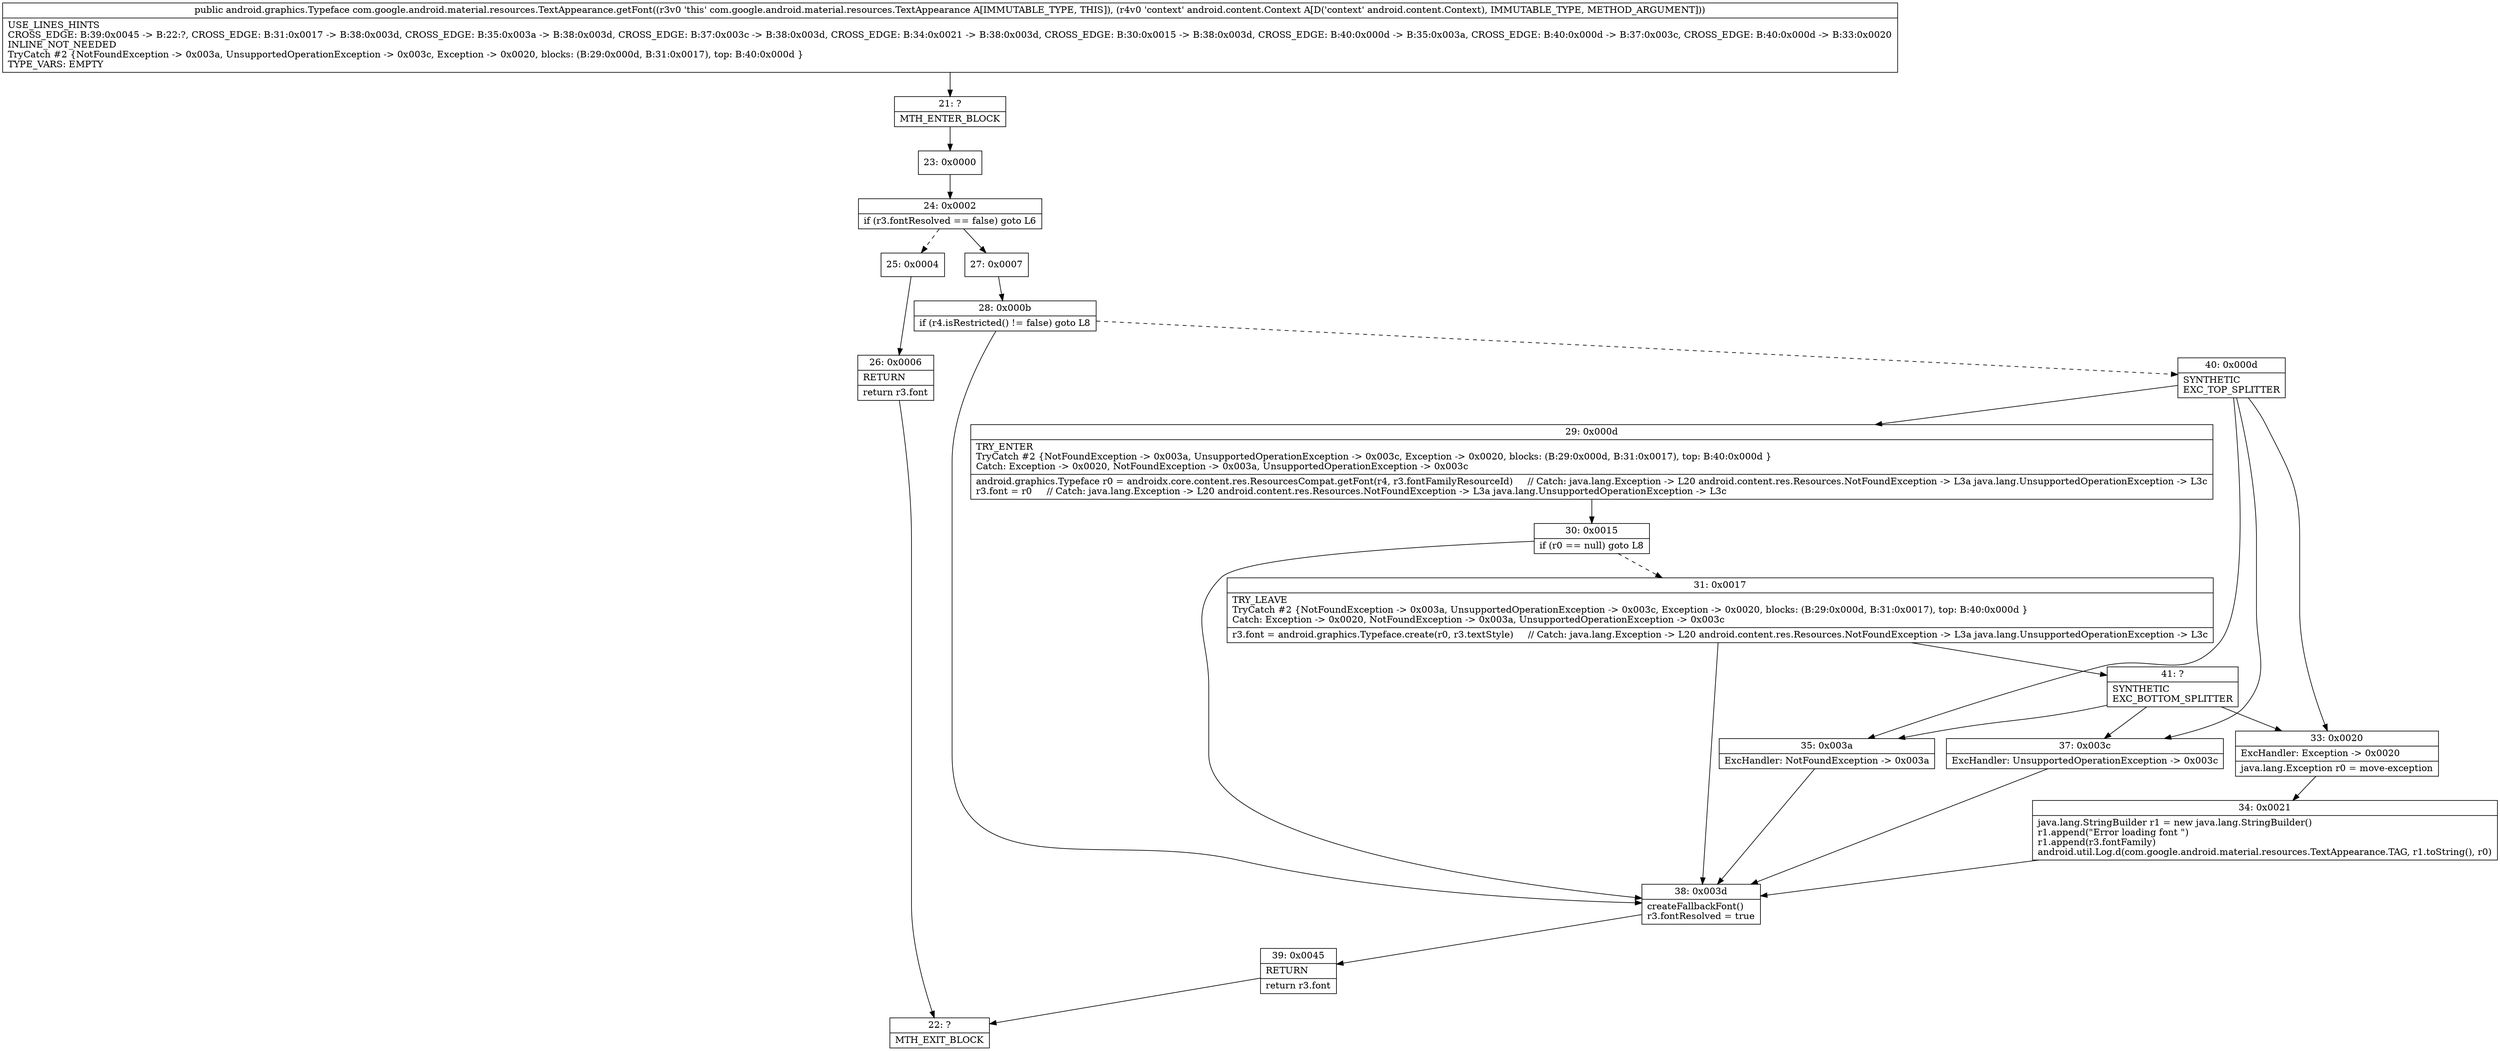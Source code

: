 digraph "CFG forcom.google.android.material.resources.TextAppearance.getFont(Landroid\/content\/Context;)Landroid\/graphics\/Typeface;" {
Node_21 [shape=record,label="{21\:\ ?|MTH_ENTER_BLOCK\l}"];
Node_23 [shape=record,label="{23\:\ 0x0000}"];
Node_24 [shape=record,label="{24\:\ 0x0002|if (r3.fontResolved == false) goto L6\l}"];
Node_25 [shape=record,label="{25\:\ 0x0004}"];
Node_26 [shape=record,label="{26\:\ 0x0006|RETURN\l|return r3.font\l}"];
Node_22 [shape=record,label="{22\:\ ?|MTH_EXIT_BLOCK\l}"];
Node_27 [shape=record,label="{27\:\ 0x0007}"];
Node_28 [shape=record,label="{28\:\ 0x000b|if (r4.isRestricted() != false) goto L8\l}"];
Node_38 [shape=record,label="{38\:\ 0x003d|createFallbackFont()\lr3.fontResolved = true\l}"];
Node_39 [shape=record,label="{39\:\ 0x0045|RETURN\l|return r3.font\l}"];
Node_40 [shape=record,label="{40\:\ 0x000d|SYNTHETIC\lEXC_TOP_SPLITTER\l}"];
Node_29 [shape=record,label="{29\:\ 0x000d|TRY_ENTER\lTryCatch #2 \{NotFoundException \-\> 0x003a, UnsupportedOperationException \-\> 0x003c, Exception \-\> 0x0020, blocks: (B:29:0x000d, B:31:0x0017), top: B:40:0x000d \}\lCatch: Exception \-\> 0x0020, NotFoundException \-\> 0x003a, UnsupportedOperationException \-\> 0x003c\l|android.graphics.Typeface r0 = androidx.core.content.res.ResourcesCompat.getFont(r4, r3.fontFamilyResourceId)     \/\/ Catch: java.lang.Exception \-\> L20 android.content.res.Resources.NotFoundException \-\> L3a java.lang.UnsupportedOperationException \-\> L3c\lr3.font = r0     \/\/ Catch: java.lang.Exception \-\> L20 android.content.res.Resources.NotFoundException \-\> L3a java.lang.UnsupportedOperationException \-\> L3c\l}"];
Node_30 [shape=record,label="{30\:\ 0x0015|if (r0 == null) goto L8\l}"];
Node_31 [shape=record,label="{31\:\ 0x0017|TRY_LEAVE\lTryCatch #2 \{NotFoundException \-\> 0x003a, UnsupportedOperationException \-\> 0x003c, Exception \-\> 0x0020, blocks: (B:29:0x000d, B:31:0x0017), top: B:40:0x000d \}\lCatch: Exception \-\> 0x0020, NotFoundException \-\> 0x003a, UnsupportedOperationException \-\> 0x003c\l|r3.font = android.graphics.Typeface.create(r0, r3.textStyle)     \/\/ Catch: java.lang.Exception \-\> L20 android.content.res.Resources.NotFoundException \-\> L3a java.lang.UnsupportedOperationException \-\> L3c\l}"];
Node_41 [shape=record,label="{41\:\ ?|SYNTHETIC\lEXC_BOTTOM_SPLITTER\l}"];
Node_35 [shape=record,label="{35\:\ 0x003a|ExcHandler: NotFoundException \-\> 0x003a\l}"];
Node_37 [shape=record,label="{37\:\ 0x003c|ExcHandler: UnsupportedOperationException \-\> 0x003c\l}"];
Node_33 [shape=record,label="{33\:\ 0x0020|ExcHandler: Exception \-\> 0x0020\l|java.lang.Exception r0 = move\-exception\l}"];
Node_34 [shape=record,label="{34\:\ 0x0021|java.lang.StringBuilder r1 = new java.lang.StringBuilder()\lr1.append(\"Error loading font \")\lr1.append(r3.fontFamily)\landroid.util.Log.d(com.google.android.material.resources.TextAppearance.TAG, r1.toString(), r0)\l}"];
MethodNode[shape=record,label="{public android.graphics.Typeface com.google.android.material.resources.TextAppearance.getFont((r3v0 'this' com.google.android.material.resources.TextAppearance A[IMMUTABLE_TYPE, THIS]), (r4v0 'context' android.content.Context A[D('context' android.content.Context), IMMUTABLE_TYPE, METHOD_ARGUMENT]))  | USE_LINES_HINTS\lCROSS_EDGE: B:39:0x0045 \-\> B:22:?, CROSS_EDGE: B:31:0x0017 \-\> B:38:0x003d, CROSS_EDGE: B:35:0x003a \-\> B:38:0x003d, CROSS_EDGE: B:37:0x003c \-\> B:38:0x003d, CROSS_EDGE: B:34:0x0021 \-\> B:38:0x003d, CROSS_EDGE: B:30:0x0015 \-\> B:38:0x003d, CROSS_EDGE: B:40:0x000d \-\> B:35:0x003a, CROSS_EDGE: B:40:0x000d \-\> B:37:0x003c, CROSS_EDGE: B:40:0x000d \-\> B:33:0x0020\lINLINE_NOT_NEEDED\lTryCatch #2 \{NotFoundException \-\> 0x003a, UnsupportedOperationException \-\> 0x003c, Exception \-\> 0x0020, blocks: (B:29:0x000d, B:31:0x0017), top: B:40:0x000d \}\lTYPE_VARS: EMPTY\l}"];
MethodNode -> Node_21;Node_21 -> Node_23;
Node_23 -> Node_24;
Node_24 -> Node_25[style=dashed];
Node_24 -> Node_27;
Node_25 -> Node_26;
Node_26 -> Node_22;
Node_27 -> Node_28;
Node_28 -> Node_38;
Node_28 -> Node_40[style=dashed];
Node_38 -> Node_39;
Node_39 -> Node_22;
Node_40 -> Node_29;
Node_40 -> Node_35;
Node_40 -> Node_37;
Node_40 -> Node_33;
Node_29 -> Node_30;
Node_30 -> Node_31[style=dashed];
Node_30 -> Node_38;
Node_31 -> Node_38;
Node_31 -> Node_41;
Node_41 -> Node_35;
Node_41 -> Node_37;
Node_41 -> Node_33;
Node_35 -> Node_38;
Node_37 -> Node_38;
Node_33 -> Node_34;
Node_34 -> Node_38;
}

